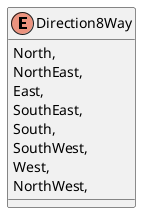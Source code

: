 @startuml
enum Direction8Way {
    North,
    NorthEast,
    East,
    SouthEast,
    South,
    SouthWest,
    West,
    NorthWest,
}
@enduml

